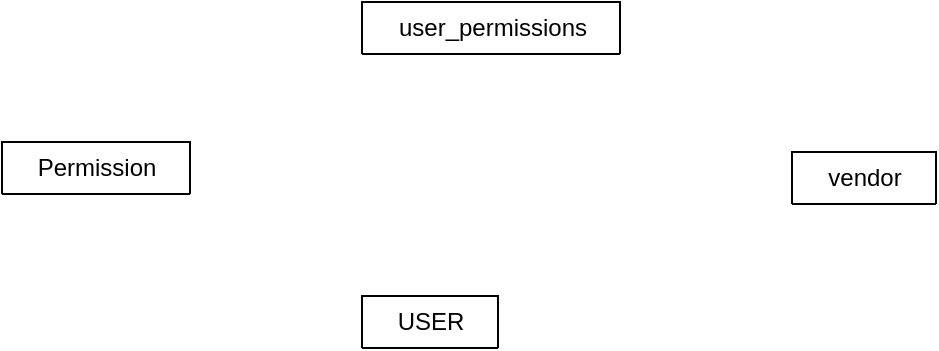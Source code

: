 <mxfile version="25.0.1">
  <diagram name="Page-1" id="tnQ678aVrlw4dm5YoUwT">
    <mxGraphModel dx="794" dy="384" grid="0" gridSize="10" guides="1" tooltips="1" connect="1" arrows="1" fold="1" page="1" pageScale="1" pageWidth="850" pageHeight="1100" background="none" math="0" shadow="0">
      <root>
        <mxCell id="0" />
        <mxCell id="1" parent="0" />
        <mxCell id="ZSYq4ZnVDpGivRZ-uzch-1" value="USER" style="swimlane;fontStyle=0;childLayout=stackLayout;horizontal=1;startSize=26;fillColor=none;horizontalStack=0;resizeParent=1;resizeParentMax=0;resizeLast=0;collapsible=1;marginBottom=0;html=1;" vertex="1" collapsed="1" parent="1">
          <mxGeometry x="328" y="181" width="68" height="26" as="geometry">
            <mxRectangle x="339" y="185" width="116" height="65" as="alternateBounds" />
          </mxGeometry>
        </mxCell>
        <mxCell id="ZSYq4ZnVDpGivRZ-uzch-2" value="id&lt;div&gt;Vendor_id(FK)&lt;/div&gt;" style="text;strokeColor=none;fillColor=none;align=left;verticalAlign=top;spacingLeft=4;spacingRight=4;overflow=hidden;rotatable=0;points=[[0,0.5],[1,0.5]];portConstraint=eastwest;whiteSpace=wrap;html=1;" vertex="1" parent="ZSYq4ZnVDpGivRZ-uzch-1">
          <mxGeometry y="26" width="116" height="39" as="geometry" />
        </mxCell>
        <mxCell id="ZSYq4ZnVDpGivRZ-uzch-5" style="edgeStyle=orthogonalEdgeStyle;rounded=0;orthogonalLoop=1;jettySize=auto;html=1;exitX=1;exitY=0.5;exitDx=0;exitDy=0;" edge="1" parent="ZSYq4ZnVDpGivRZ-uzch-1">
          <mxGeometry relative="1" as="geometry">
            <mxPoint x="116" y="65" as="sourcePoint" />
            <mxPoint x="116" y="65" as="targetPoint" />
          </mxGeometry>
        </mxCell>
        <mxCell id="ZSYq4ZnVDpGivRZ-uzch-7" value="Permission" style="swimlane;fontStyle=0;childLayout=stackLayout;horizontal=1;startSize=26;fillColor=none;horizontalStack=0;resizeParent=1;resizeParentMax=0;resizeLast=0;collapsible=1;marginBottom=0;html=1;" vertex="1" collapsed="1" parent="1">
          <mxGeometry x="148" y="104" width="94" height="26" as="geometry">
            <mxRectangle x="104" y="104" width="140" height="104" as="alternateBounds" />
          </mxGeometry>
        </mxCell>
        <mxCell id="ZSYq4ZnVDpGivRZ-uzch-8" value="id" style="text;strokeColor=none;fillColor=none;align=left;verticalAlign=top;spacingLeft=4;spacingRight=4;overflow=hidden;rotatable=0;points=[[0,0.5],[1,0.5]];portConstraint=eastwest;whiteSpace=wrap;html=1;" vertex="1" parent="ZSYq4ZnVDpGivRZ-uzch-7">
          <mxGeometry y="26" width="140" height="26" as="geometry" />
        </mxCell>
        <mxCell id="ZSYq4ZnVDpGivRZ-uzch-9" value="permission(varchar)" style="text;strokeColor=none;fillColor=none;align=left;verticalAlign=top;spacingLeft=4;spacingRight=4;overflow=hidden;rotatable=0;points=[[0,0.5],[1,0.5]];portConstraint=eastwest;whiteSpace=wrap;html=1;" vertex="1" parent="ZSYq4ZnVDpGivRZ-uzch-7">
          <mxGeometry y="52" width="140" height="26" as="geometry" />
        </mxCell>
        <mxCell id="ZSYq4ZnVDpGivRZ-uzch-10" value="type(varchar)&lt;div&gt;&lt;br&gt;&lt;/div&gt;" style="text;strokeColor=none;fillColor=none;align=left;verticalAlign=top;spacingLeft=4;spacingRight=4;overflow=hidden;rotatable=0;points=[[0,0.5],[1,0.5]];portConstraint=eastwest;whiteSpace=wrap;html=1;" vertex="1" parent="ZSYq4ZnVDpGivRZ-uzch-7">
          <mxGeometry y="78" width="140" height="26" as="geometry" />
        </mxCell>
        <mxCell id="ZSYq4ZnVDpGivRZ-uzch-11" value="user_permissions" style="swimlane;fontStyle=0;childLayout=stackLayout;horizontal=1;startSize=26;fillColor=none;horizontalStack=0;resizeParent=1;resizeParentMax=0;resizeLast=0;collapsible=1;marginBottom=0;html=1;" vertex="1" collapsed="1" parent="1">
          <mxGeometry x="328" y="34" width="129" height="26" as="geometry">
            <mxRectangle x="328" y="34" width="140" height="104" as="alternateBounds" />
          </mxGeometry>
        </mxCell>
        <mxCell id="ZSYq4ZnVDpGivRZ-uzch-12" value="id" style="text;strokeColor=none;fillColor=none;align=left;verticalAlign=top;spacingLeft=4;spacingRight=4;overflow=hidden;rotatable=0;points=[[0,0.5],[1,0.5]];portConstraint=eastwest;whiteSpace=wrap;html=1;" vertex="1" parent="ZSYq4ZnVDpGivRZ-uzch-11">
          <mxGeometry y="26" width="140" height="26" as="geometry" />
        </mxCell>
        <mxCell id="ZSYq4ZnVDpGivRZ-uzch-13" value="permission_id(FK)" style="text;strokeColor=none;fillColor=none;align=left;verticalAlign=top;spacingLeft=4;spacingRight=4;overflow=hidden;rotatable=0;points=[[0,0.5],[1,0.5]];portConstraint=eastwest;whiteSpace=wrap;html=1;" vertex="1" parent="ZSYq4ZnVDpGivRZ-uzch-11">
          <mxGeometry y="52" width="140" height="26" as="geometry" />
        </mxCell>
        <mxCell id="ZSYq4ZnVDpGivRZ-uzch-14" value="user_id(FK)" style="text;strokeColor=none;fillColor=none;align=left;verticalAlign=top;spacingLeft=4;spacingRight=4;overflow=hidden;rotatable=0;points=[[0,0.5],[1,0.5]];portConstraint=eastwest;whiteSpace=wrap;html=1;" vertex="1" parent="ZSYq4ZnVDpGivRZ-uzch-11">
          <mxGeometry y="78" width="140" height="26" as="geometry" />
        </mxCell>
        <mxCell id="ZSYq4ZnVDpGivRZ-uzch-15" value="vendor" style="swimlane;fontStyle=0;childLayout=stackLayout;horizontal=1;startSize=26;fillColor=none;horizontalStack=0;resizeParent=1;resizeParentMax=0;resizeLast=0;collapsible=1;marginBottom=0;html=1;" vertex="1" collapsed="1" parent="1">
          <mxGeometry x="543" y="109" width="72" height="26" as="geometry">
            <mxRectangle x="490" y="80" width="151" height="196" as="alternateBounds" />
          </mxGeometry>
        </mxCell>
        <mxCell id="ZSYq4ZnVDpGivRZ-uzch-16" value="id&lt;div&gt;user_id(FK)&lt;/div&gt;&lt;div&gt;registration_num(varchar)&lt;/div&gt;&lt;div&gt;name(varchar)&lt;/div&gt;&lt;div&gt;email(varchar)&lt;/div&gt;&lt;div&gt;notifiy_email(varchar)&lt;/div&gt;&lt;div&gt;phone(varchar)&lt;/div&gt;&lt;div&gt;address(varchar)&lt;/div&gt;&lt;div&gt;logo(varchar)&lt;/div&gt;&lt;div&gt;website(varchar)&lt;/div&gt;&lt;div&gt;Timestamps&lt;/div&gt;" style="text;strokeColor=none;fillColor=none;align=left;verticalAlign=top;spacingLeft=4;spacingRight=4;overflow=hidden;rotatable=0;points=[[0,0.5],[1,0.5]];portConstraint=eastwest;whiteSpace=wrap;html=1;" vertex="1" parent="ZSYq4ZnVDpGivRZ-uzch-15">
          <mxGeometry y="26" width="151" height="170" as="geometry" />
        </mxCell>
      </root>
    </mxGraphModel>
  </diagram>
</mxfile>
